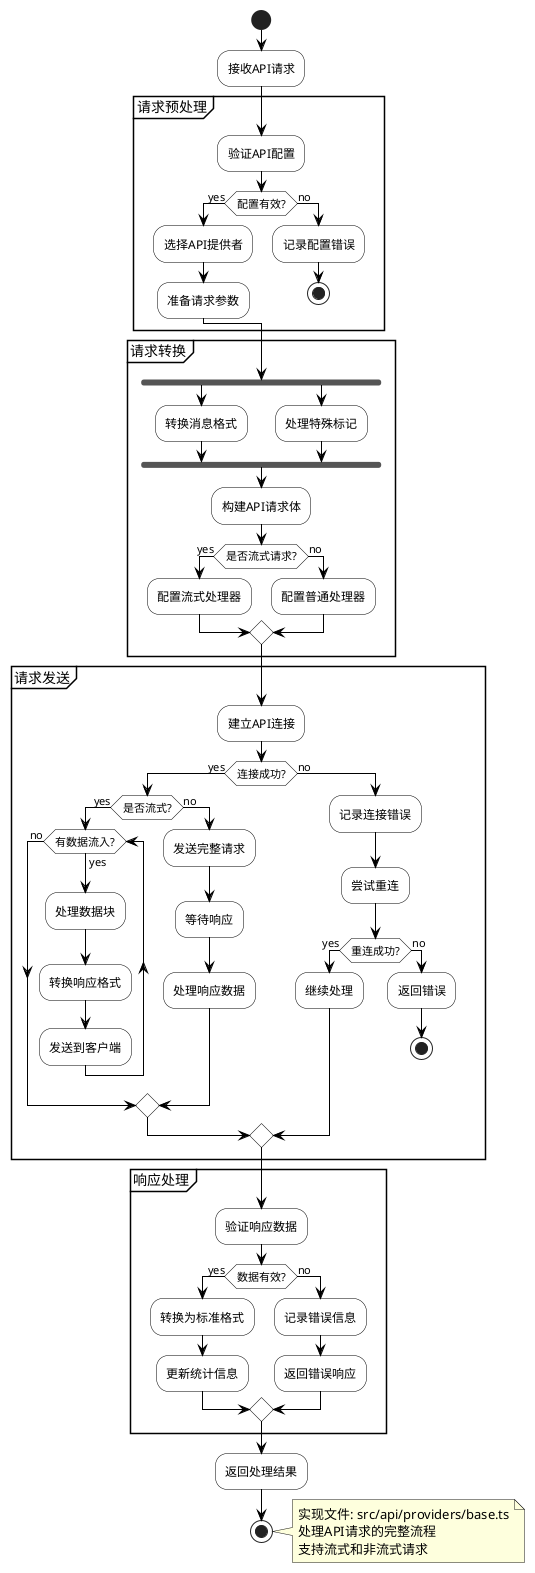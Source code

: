 @startuml api-activity-implementation

' 设置主题和样式
skinparam backgroundColor transparent
skinparam ActivityBackgroundColor white
skinparam ActivityBorderColor black
skinparam ArrowColor black

' API调用流程
start
:接收API请求;

partition "请求预处理" {
    :验证API配置;
    if (配置有效?) then (yes)
        :选择API提供者;
        :准备请求参数;
    else (no)
        :记录配置错误;
        stop
    endif
}

partition "请求转换" {
    fork
        :转换消息格式;
    fork again
        :处理特殊标记;
    end fork
    
    :构建API请求体;
    
    if (是否流式请求?) then (yes)
        :配置流式处理器;
    else (no)
        :配置普通处理器;
    endif
}

partition "请求发送" {
    :建立API连接;
    
    if (连接成功?) then (yes)
        if (是否流式?) then (yes)
            while (有数据流入?) is (yes)
                :处理数据块;
                :转换响应格式;
                :发送到客户端;
            endwhile (no)
        else (no)
            :发送完整请求;
            :等待响应;
            :处理响应数据;
        endif
    else (no)
        :记录连接错误;
        :尝试重连;
        if (重连成功?) then (yes)
            :继续处理;
        else (no)
            :返回错误;
            stop
        endif
    endif
}

partition "响应处理" {
    :验证响应数据;
    if (数据有效?) then (yes)
        :转换为标准格式;
        :更新统计信息;
    else (no)
        :记录错误信息;
        :返回错误响应;
    endif
}

:返回处理结果;
stop

' 注释
note right
  实现文件: src/api/providers/base.ts
  处理API请求的完整流程
  支持流式和非流式请求
end note

@enduml 